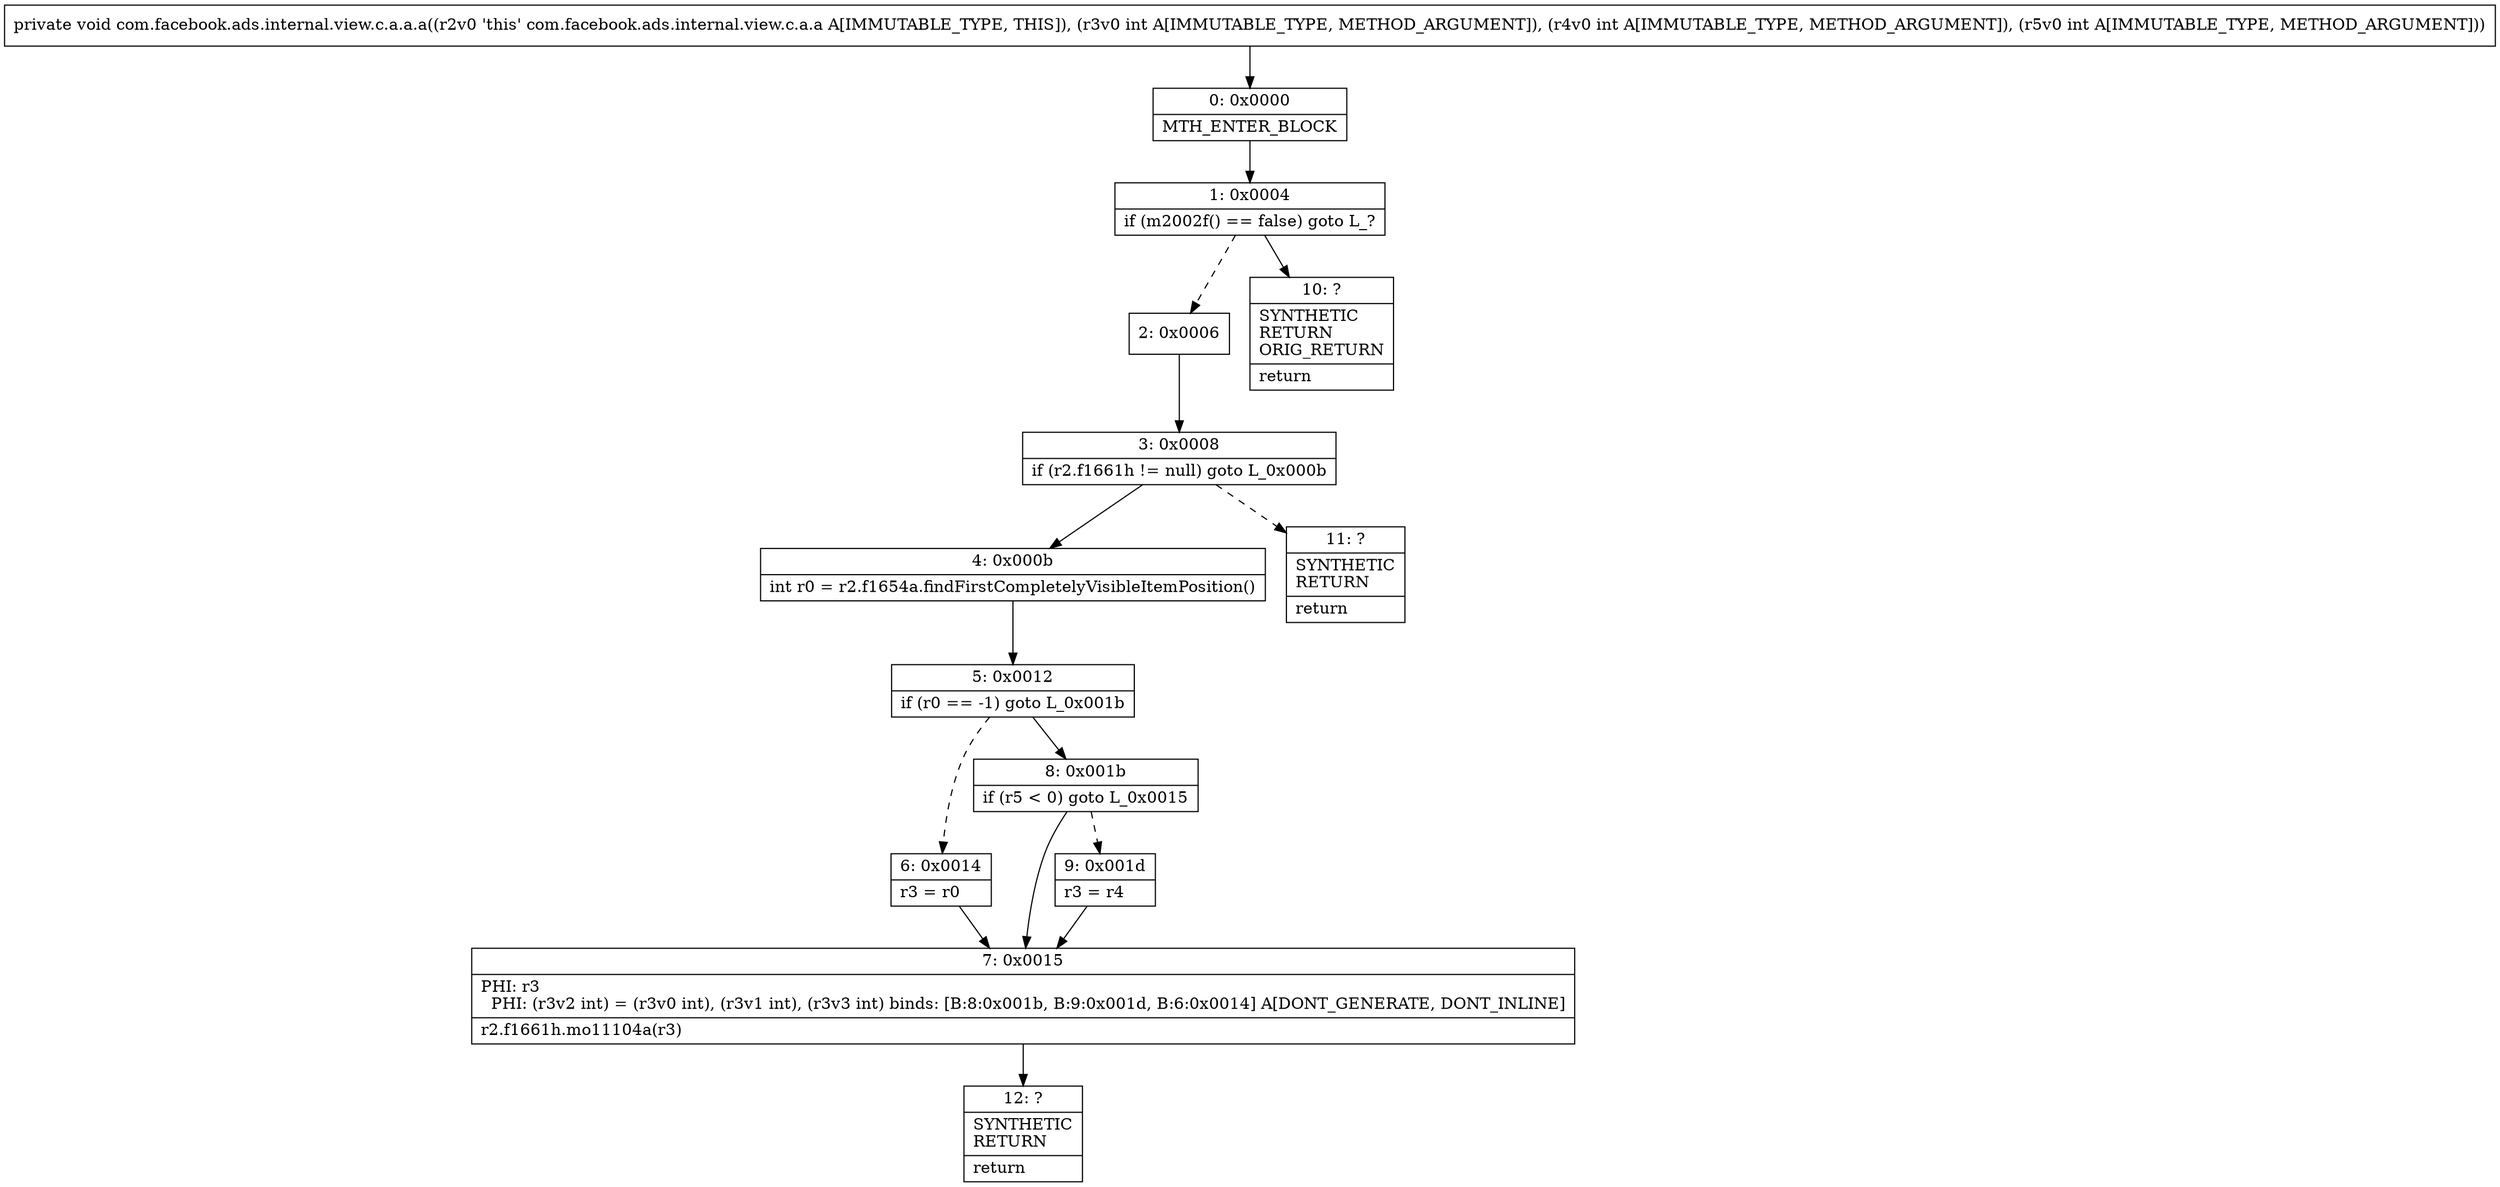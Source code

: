 digraph "CFG forcom.facebook.ads.internal.view.c.a.a.a(III)V" {
Node_0 [shape=record,label="{0\:\ 0x0000|MTH_ENTER_BLOCK\l}"];
Node_1 [shape=record,label="{1\:\ 0x0004|if (m2002f() == false) goto L_?\l}"];
Node_2 [shape=record,label="{2\:\ 0x0006}"];
Node_3 [shape=record,label="{3\:\ 0x0008|if (r2.f1661h != null) goto L_0x000b\l}"];
Node_4 [shape=record,label="{4\:\ 0x000b|int r0 = r2.f1654a.findFirstCompletelyVisibleItemPosition()\l}"];
Node_5 [shape=record,label="{5\:\ 0x0012|if (r0 == \-1) goto L_0x001b\l}"];
Node_6 [shape=record,label="{6\:\ 0x0014|r3 = r0\l}"];
Node_7 [shape=record,label="{7\:\ 0x0015|PHI: r3 \l  PHI: (r3v2 int) = (r3v0 int), (r3v1 int), (r3v3 int) binds: [B:8:0x001b, B:9:0x001d, B:6:0x0014] A[DONT_GENERATE, DONT_INLINE]\l|r2.f1661h.mo11104a(r3)\l}"];
Node_8 [shape=record,label="{8\:\ 0x001b|if (r5 \< 0) goto L_0x0015\l}"];
Node_9 [shape=record,label="{9\:\ 0x001d|r3 = r4\l}"];
Node_10 [shape=record,label="{10\:\ ?|SYNTHETIC\lRETURN\lORIG_RETURN\l|return\l}"];
Node_11 [shape=record,label="{11\:\ ?|SYNTHETIC\lRETURN\l|return\l}"];
Node_12 [shape=record,label="{12\:\ ?|SYNTHETIC\lRETURN\l|return\l}"];
MethodNode[shape=record,label="{private void com.facebook.ads.internal.view.c.a.a.a((r2v0 'this' com.facebook.ads.internal.view.c.a.a A[IMMUTABLE_TYPE, THIS]), (r3v0 int A[IMMUTABLE_TYPE, METHOD_ARGUMENT]), (r4v0 int A[IMMUTABLE_TYPE, METHOD_ARGUMENT]), (r5v0 int A[IMMUTABLE_TYPE, METHOD_ARGUMENT])) }"];
MethodNode -> Node_0;
Node_0 -> Node_1;
Node_1 -> Node_2[style=dashed];
Node_1 -> Node_10;
Node_2 -> Node_3;
Node_3 -> Node_4;
Node_3 -> Node_11[style=dashed];
Node_4 -> Node_5;
Node_5 -> Node_6[style=dashed];
Node_5 -> Node_8;
Node_6 -> Node_7;
Node_7 -> Node_12;
Node_8 -> Node_7;
Node_8 -> Node_9[style=dashed];
Node_9 -> Node_7;
}

